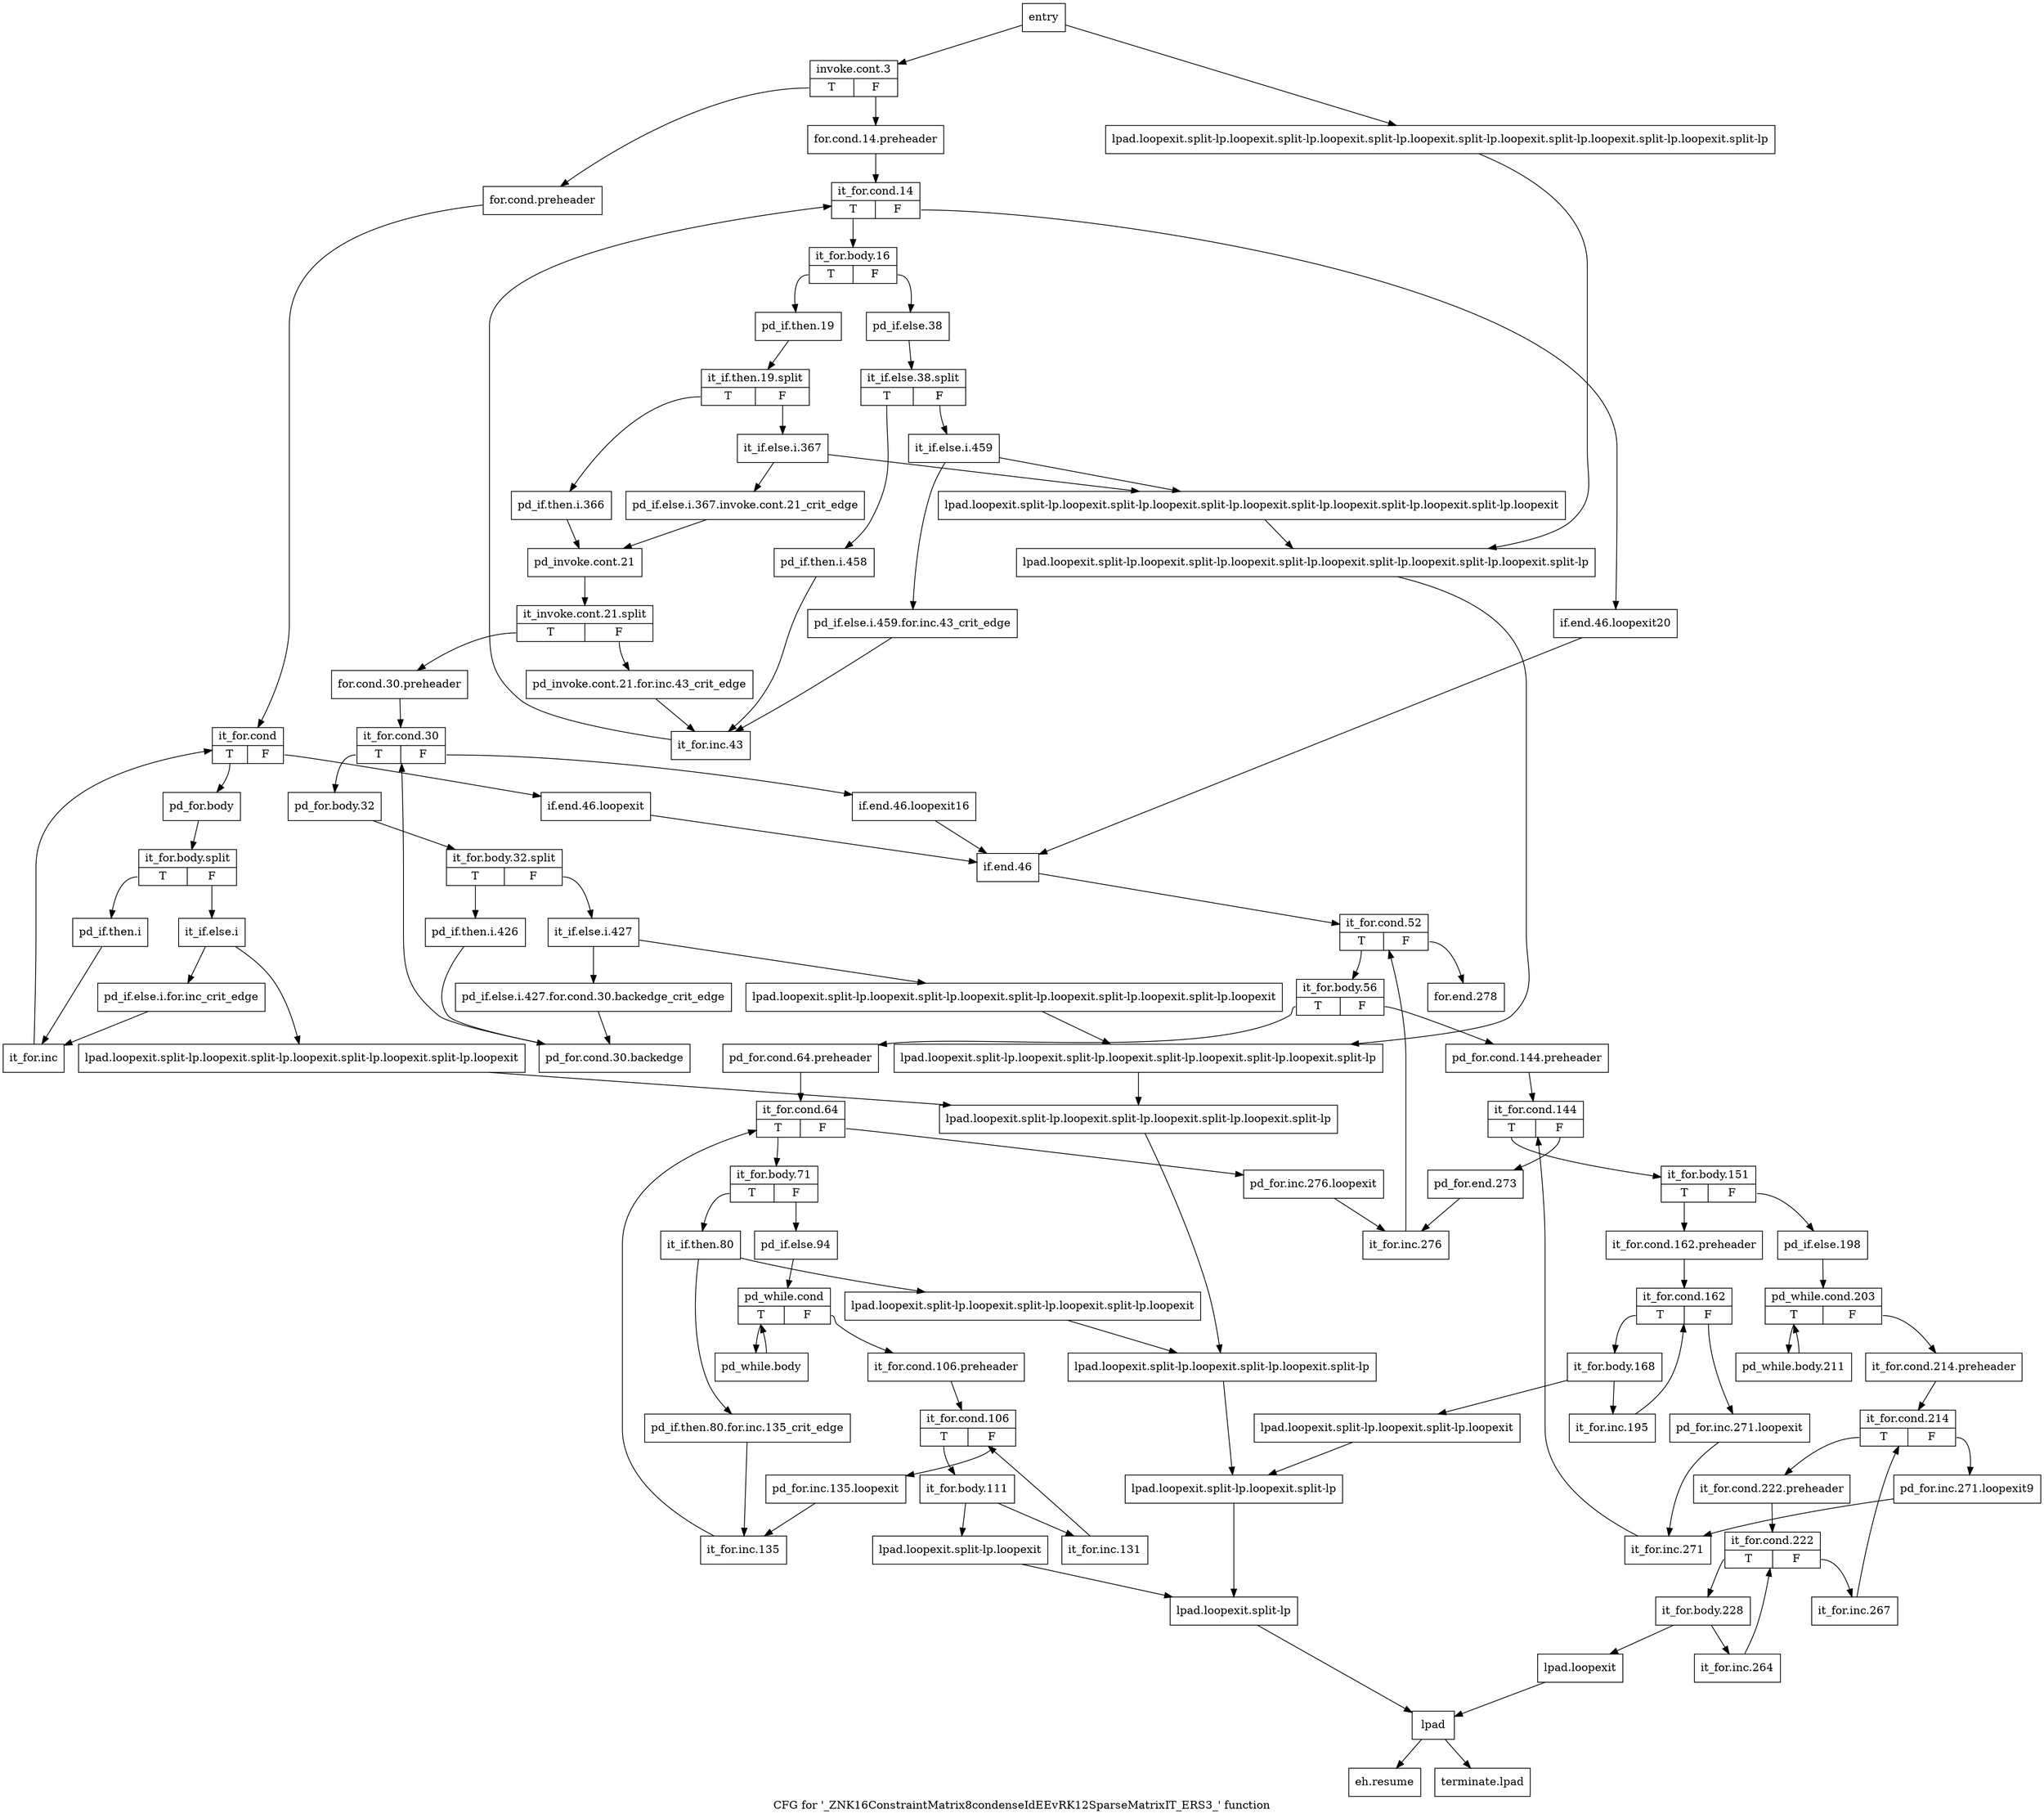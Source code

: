 digraph "CFG for '_ZNK16ConstraintMatrix8condenseIdEEvRK12SparseMatrixIT_ERS3_' function" {
	label="CFG for '_ZNK16ConstraintMatrix8condenseIdEEvRK12SparseMatrixIT_ERS3_' function";

	Node0x41bc620 [shape=record,label="{entry}"];
	Node0x41bc620 -> Node0x41bc670;
	Node0x41bc620 -> Node0x41c01c0;
	Node0x41bc670 [shape=record,label="{invoke.cont.3|{<s0>T|<s1>F}}"];
	Node0x41bc670:s0 -> Node0x418af50;
	Node0x41bc670:s1 -> Node0x41bc6c0;
	Node0x41bc6c0 [shape=record,label="{for.cond.14.preheader}"];
	Node0x41bc6c0 -> Node0x41c0440;
	Node0x418af50 [shape=record,label="{for.cond.preheader}"];
	Node0x418af50 -> Node0x418afa0;
	Node0x418afa0 [shape=record,label="{it_for.cond|{<s0>T|<s1>F}}"];
	Node0x418afa0:s0 -> Node0x418aff0;
	Node0x418afa0:s1 -> Node0x41c0a80;
	Node0x418aff0 [shape=record,label="{pd_for.body}"];
	Node0x418aff0 -> Node0x9fd6100;
	Node0x9fd6100 [shape=record,label="{it_for.body.split|{<s0>T|<s1>F}}"];
	Node0x9fd6100:s0 -> Node0x418b040;
	Node0x9fd6100:s1 -> Node0x418b090;
	Node0x418b040 [shape=record,label="{pd_if.then.i}"];
	Node0x418b040 -> Node0x41bff40;
	Node0x418b090 [shape=record,label="{it_if.else.i}"];
	Node0x418b090 -> Node0x41bfef0;
	Node0x418b090 -> Node0x41c00d0;
	Node0x41bfef0 [shape=record,label="{pd_if.else.i.for.inc_crit_edge}"];
	Node0x41bfef0 -> Node0x41bff40;
	Node0x41bff40 [shape=record,label="{it_for.inc}"];
	Node0x41bff40 -> Node0x418afa0;
	Node0x41bff90 [shape=record,label="{lpad.loopexit}"];
	Node0x41bff90 -> Node0x41c03f0;
	Node0x41bffe0 [shape=record,label="{lpad.loopexit.split-lp.loopexit}"];
	Node0x41bffe0 -> Node0x41c03a0;
	Node0x41c0030 [shape=record,label="{lpad.loopexit.split-lp.loopexit.split-lp.loopexit}"];
	Node0x41c0030 -> Node0x41c0350;
	Node0x41c0080 [shape=record,label="{lpad.loopexit.split-lp.loopexit.split-lp.loopexit.split-lp.loopexit}"];
	Node0x41c0080 -> Node0x41c0300;
	Node0x41c00d0 [shape=record,label="{lpad.loopexit.split-lp.loopexit.split-lp.loopexit.split-lp.loopexit.split-lp.loopexit}"];
	Node0x41c00d0 -> Node0x41c02b0;
	Node0x41c0120 [shape=record,label="{lpad.loopexit.split-lp.loopexit.split-lp.loopexit.split-lp.loopexit.split-lp.loopexit.split-lp.loopexit}"];
	Node0x41c0120 -> Node0x41c0260;
	Node0x41c0170 [shape=record,label="{lpad.loopexit.split-lp.loopexit.split-lp.loopexit.split-lp.loopexit.split-lp.loopexit.split-lp.loopexit.split-lp.loopexit}"];
	Node0x41c0170 -> Node0x41c0210;
	Node0x41c01c0 [shape=record,label="{lpad.loopexit.split-lp.loopexit.split-lp.loopexit.split-lp.loopexit.split-lp.loopexit.split-lp.loopexit.split-lp.loopexit.split-lp}"];
	Node0x41c01c0 -> Node0x41c0210;
	Node0x41c0210 [shape=record,label="{lpad.loopexit.split-lp.loopexit.split-lp.loopexit.split-lp.loopexit.split-lp.loopexit.split-lp.loopexit.split-lp}"];
	Node0x41c0210 -> Node0x41c0260;
	Node0x41c0260 [shape=record,label="{lpad.loopexit.split-lp.loopexit.split-lp.loopexit.split-lp.loopexit.split-lp.loopexit.split-lp}"];
	Node0x41c0260 -> Node0x41c02b0;
	Node0x41c02b0 [shape=record,label="{lpad.loopexit.split-lp.loopexit.split-lp.loopexit.split-lp.loopexit.split-lp}"];
	Node0x41c02b0 -> Node0x41c0300;
	Node0x41c0300 [shape=record,label="{lpad.loopexit.split-lp.loopexit.split-lp.loopexit.split-lp}"];
	Node0x41c0300 -> Node0x41c0350;
	Node0x41c0350 [shape=record,label="{lpad.loopexit.split-lp.loopexit.split-lp}"];
	Node0x41c0350 -> Node0x41c03a0;
	Node0x41c03a0 [shape=record,label="{lpad.loopexit.split-lp}"];
	Node0x41c03a0 -> Node0x41c03f0;
	Node0x41c03f0 [shape=record,label="{lpad}"];
	Node0x41c03f0 -> Node0x41c1840;
	Node0x41c03f0 -> Node0x41c1890;
	Node0x41c0440 [shape=record,label="{it_for.cond.14|{<s0>T|<s1>F}}"];
	Node0x41c0440:s0 -> Node0x41c0490;
	Node0x41c0440:s1 -> Node0x41c0b20;
	Node0x41c0490 [shape=record,label="{it_for.body.16|{<s0>T|<s1>F}}"];
	Node0x41c0490:s0 -> Node0x41c04e0;
	Node0x41c0490:s1 -> Node0x41c08f0;
	Node0x41c04e0 [shape=record,label="{pd_if.then.19}"];
	Node0x41c04e0 -> Node0x9d783b0;
	Node0x9d783b0 [shape=record,label="{it_if.then.19.split|{<s0>T|<s1>F}}"];
	Node0x9d783b0:s0 -> Node0x41c0530;
	Node0x9d783b0:s1 -> Node0x41c0580;
	Node0x41c0530 [shape=record,label="{pd_if.then.i.366}"];
	Node0x41c0530 -> Node0x41c0620;
	Node0x41c0580 [shape=record,label="{it_if.else.i.367}"];
	Node0x41c0580 -> Node0x41c05d0;
	Node0x41c0580 -> Node0x41c0170;
	Node0x41c05d0 [shape=record,label="{pd_if.else.i.367.invoke.cont.21_crit_edge}"];
	Node0x41c05d0 -> Node0x41c0620;
	Node0x41c0620 [shape=record,label="{pd_invoke.cont.21}"];
	Node0x41c0620 -> Node0x9fd5cd0;
	Node0x9fd5cd0 [shape=record,label="{it_invoke.cont.21.split|{<s0>T|<s1>F}}"];
	Node0x9fd5cd0:s0 -> Node0x41c06c0;
	Node0x9fd5cd0:s1 -> Node0x41c0670;
	Node0x41c0670 [shape=record,label="{pd_invoke.cont.21.for.inc.43_crit_edge}"];
	Node0x41c0670 -> Node0x41c0a30;
	Node0x41c06c0 [shape=record,label="{for.cond.30.preheader}"];
	Node0x41c06c0 -> Node0x41c0710;
	Node0x41c0710 [shape=record,label="{it_for.cond.30|{<s0>T|<s1>F}}"];
	Node0x41c0710:s0 -> Node0x41c0760;
	Node0x41c0710:s1 -> Node0x41c0ad0;
	Node0x41c0760 [shape=record,label="{pd_for.body.32}"];
	Node0x41c0760 -> Node0x9fd58c0;
	Node0x9fd58c0 [shape=record,label="{it_for.body.32.split|{<s0>T|<s1>F}}"];
	Node0x9fd58c0:s0 -> Node0x41c07b0;
	Node0x9fd58c0:s1 -> Node0x41c0800;
	Node0x41c07b0 [shape=record,label="{pd_if.then.i.426}"];
	Node0x41c07b0 -> Node0x41c08a0;
	Node0x41c0800 [shape=record,label="{it_if.else.i.427}"];
	Node0x41c0800 -> Node0x41c0850;
	Node0x41c0800 -> Node0x41c0120;
	Node0x41c0850 [shape=record,label="{pd_if.else.i.427.for.cond.30.backedge_crit_edge}"];
	Node0x41c0850 -> Node0x41c08a0;
	Node0x41c08a0 [shape=record,label="{pd_for.cond.30.backedge}"];
	Node0x41c08a0 -> Node0x41c0710;
	Node0x41c08f0 [shape=record,label="{pd_if.else.38}"];
	Node0x41c08f0 -> Node0x9fd5140;
	Node0x9fd5140 [shape=record,label="{it_if.else.38.split|{<s0>T|<s1>F}}"];
	Node0x9fd5140:s0 -> Node0x41c0940;
	Node0x9fd5140:s1 -> Node0x41c0990;
	Node0x41c0940 [shape=record,label="{pd_if.then.i.458}"];
	Node0x41c0940 -> Node0x41c0a30;
	Node0x41c0990 [shape=record,label="{it_if.else.i.459}"];
	Node0x41c0990 -> Node0x41c09e0;
	Node0x41c0990 -> Node0x41c0170;
	Node0x41c09e0 [shape=record,label="{pd_if.else.i.459.for.inc.43_crit_edge}"];
	Node0x41c09e0 -> Node0x41c0a30;
	Node0x41c0a30 [shape=record,label="{it_for.inc.43}"];
	Node0x41c0a30 -> Node0x41c0440;
	Node0x41c0a80 [shape=record,label="{if.end.46.loopexit}"];
	Node0x41c0a80 -> Node0x41c0b70;
	Node0x41c0ad0 [shape=record,label="{if.end.46.loopexit16}"];
	Node0x41c0ad0 -> Node0x41c0b70;
	Node0x41c0b20 [shape=record,label="{if.end.46.loopexit20}"];
	Node0x41c0b20 -> Node0x41c0b70;
	Node0x41c0b70 [shape=record,label="{if.end.46}"];
	Node0x41c0b70 -> Node0x41c0bc0;
	Node0x41c0bc0 [shape=record,label="{it_for.cond.52|{<s0>T|<s1>F}}"];
	Node0x41c0bc0:s0 -> Node0x41c0c10;
	Node0x41c0bc0:s1 -> Node0x41c17f0;
	Node0x41c0c10 [shape=record,label="{it_for.body.56|{<s0>T|<s1>F}}"];
	Node0x41c0c10:s0 -> Node0x41c0cb0;
	Node0x41c0c10:s1 -> Node0x41c0c60;
	Node0x41c0c60 [shape=record,label="{pd_for.cond.144.preheader}"];
	Node0x41c0c60 -> Node0x41c1110;
	Node0x41c0cb0 [shape=record,label="{pd_for.cond.64.preheader}"];
	Node0x41c0cb0 -> Node0x41c0d00;
	Node0x41c0d00 [shape=record,label="{it_for.cond.64|{<s0>T|<s1>F}}"];
	Node0x41c0d00:s0 -> Node0x41c0d50;
	Node0x41c0d00:s1 -> Node0x41c1750;
	Node0x41c0d50 [shape=record,label="{it_for.body.71|{<s0>T|<s1>F}}"];
	Node0x41c0d50:s0 -> Node0x41c0da0;
	Node0x41c0d50:s1 -> Node0x41c0e40;
	Node0x41c0da0 [shape=record,label="{it_if.then.80}"];
	Node0x41c0da0 -> Node0x41c0df0;
	Node0x41c0da0 -> Node0x41c0080;
	Node0x41c0df0 [shape=record,label="{pd_if.then.80.for.inc.135_crit_edge}"];
	Node0x41c0df0 -> Node0x41c10c0;
	Node0x41c0e40 [shape=record,label="{pd_if.else.94}"];
	Node0x41c0e40 -> Node0x41c0e90;
	Node0x41c0e90 [shape=record,label="{pd_while.cond|{<s0>T|<s1>F}}"];
	Node0x41c0e90:s0 -> Node0x41c0f30;
	Node0x41c0e90:s1 -> Node0x41c0ee0;
	Node0x41c0ee0 [shape=record,label="{it_for.cond.106.preheader}"];
	Node0x41c0ee0 -> Node0x41c0f80;
	Node0x41c0f30 [shape=record,label="{pd_while.body}"];
	Node0x41c0f30 -> Node0x41c0e90;
	Node0x41c0f80 [shape=record,label="{it_for.cond.106|{<s0>T|<s1>F}}"];
	Node0x41c0f80:s0 -> Node0x41c0fd0;
	Node0x41c0f80:s1 -> Node0x41c1070;
	Node0x41c0fd0 [shape=record,label="{it_for.body.111}"];
	Node0x41c0fd0 -> Node0x41c1020;
	Node0x41c0fd0 -> Node0x41bffe0;
	Node0x41c1020 [shape=record,label="{it_for.inc.131}"];
	Node0x41c1020 -> Node0x41c0f80;
	Node0x41c1070 [shape=record,label="{pd_for.inc.135.loopexit}"];
	Node0x41c1070 -> Node0x41c10c0;
	Node0x41c10c0 [shape=record,label="{it_for.inc.135}"];
	Node0x41c10c0 -> Node0x41c0d00;
	Node0x41c1110 [shape=record,label="{it_for.cond.144|{<s0>T|<s1>F}}"];
	Node0x41c1110:s0 -> Node0x41c1160;
	Node0x41c1110:s1 -> Node0x41c1700;
	Node0x41c1160 [shape=record,label="{it_for.body.151|{<s0>T|<s1>F}}"];
	Node0x41c1160:s0 -> Node0x41c11b0;
	Node0x41c1160:s1 -> Node0x41c12f0;
	Node0x41c11b0 [shape=record,label="{it_for.cond.162.preheader}"];
	Node0x41c11b0 -> Node0x41c1200;
	Node0x41c1200 [shape=record,label="{it_for.cond.162|{<s0>T|<s1>F}}"];
	Node0x41c1200:s0 -> Node0x41c1250;
	Node0x41c1200:s1 -> Node0x41c1610;
	Node0x41c1250 [shape=record,label="{it_for.body.168}"];
	Node0x41c1250 -> Node0x41c12a0;
	Node0x41c1250 -> Node0x41c0030;
	Node0x41c12a0 [shape=record,label="{it_for.inc.195}"];
	Node0x41c12a0 -> Node0x41c1200;
	Node0x41c12f0 [shape=record,label="{pd_if.else.198}"];
	Node0x41c12f0 -> Node0x41c1340;
	Node0x41c1340 [shape=record,label="{pd_while.cond.203|{<s0>T|<s1>F}}"];
	Node0x41c1340:s0 -> Node0x41c13e0;
	Node0x41c1340:s1 -> Node0x41c1390;
	Node0x41c1390 [shape=record,label="{it_for.cond.214.preheader}"];
	Node0x41c1390 -> Node0x41c1430;
	Node0x41c13e0 [shape=record,label="{pd_while.body.211}"];
	Node0x41c13e0 -> Node0x41c1340;
	Node0x41c1430 [shape=record,label="{it_for.cond.214|{<s0>T|<s1>F}}"];
	Node0x41c1430:s0 -> Node0x41c1480;
	Node0x41c1430:s1 -> Node0x41c1660;
	Node0x41c1480 [shape=record,label="{it_for.cond.222.preheader}"];
	Node0x41c1480 -> Node0x41c14d0;
	Node0x41c14d0 [shape=record,label="{it_for.cond.222|{<s0>T|<s1>F}}"];
	Node0x41c14d0:s0 -> Node0x41c1520;
	Node0x41c14d0:s1 -> Node0x41c15c0;
	Node0x41c1520 [shape=record,label="{it_for.body.228}"];
	Node0x41c1520 -> Node0x41c1570;
	Node0x41c1520 -> Node0x41bff90;
	Node0x41c1570 [shape=record,label="{it_for.inc.264}"];
	Node0x41c1570 -> Node0x41c14d0;
	Node0x41c15c0 [shape=record,label="{it_for.inc.267}"];
	Node0x41c15c0 -> Node0x41c1430;
	Node0x41c1610 [shape=record,label="{pd_for.inc.271.loopexit}"];
	Node0x41c1610 -> Node0x41c16b0;
	Node0x41c1660 [shape=record,label="{pd_for.inc.271.loopexit9}"];
	Node0x41c1660 -> Node0x41c16b0;
	Node0x41c16b0 [shape=record,label="{it_for.inc.271}"];
	Node0x41c16b0 -> Node0x41c1110;
	Node0x41c1700 [shape=record,label="{pd_for.end.273}"];
	Node0x41c1700 -> Node0x41c17a0;
	Node0x41c1750 [shape=record,label="{pd_for.inc.276.loopexit}"];
	Node0x41c1750 -> Node0x41c17a0;
	Node0x41c17a0 [shape=record,label="{it_for.inc.276}"];
	Node0x41c17a0 -> Node0x41c0bc0;
	Node0x41c17f0 [shape=record,label="{for.end.278}"];
	Node0x41c1840 [shape=record,label="{eh.resume}"];
	Node0x41c1890 [shape=record,label="{terminate.lpad}"];
}
